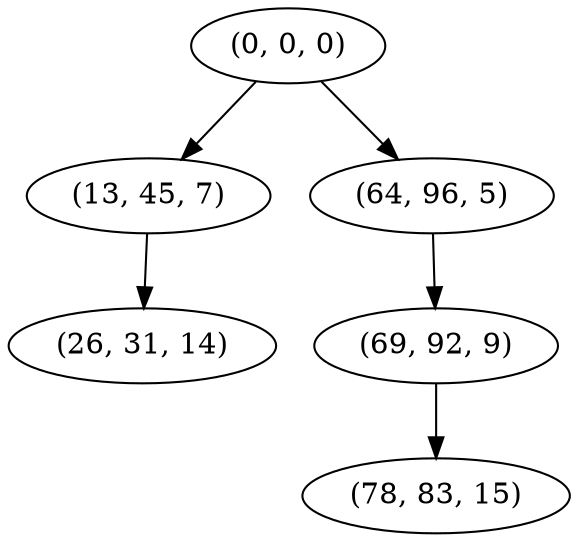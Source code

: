 digraph tree {
    "(0, 0, 0)";
    "(13, 45, 7)";
    "(26, 31, 14)";
    "(64, 96, 5)";
    "(69, 92, 9)";
    "(78, 83, 15)";
    "(0, 0, 0)" -> "(13, 45, 7)";
    "(0, 0, 0)" -> "(64, 96, 5)";
    "(13, 45, 7)" -> "(26, 31, 14)";
    "(64, 96, 5)" -> "(69, 92, 9)";
    "(69, 92, 9)" -> "(78, 83, 15)";
}
